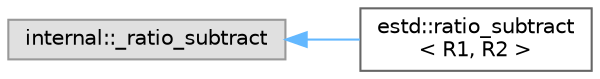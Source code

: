 digraph "Graphical Class Hierarchy"
{
 // LATEX_PDF_SIZE
  bgcolor="transparent";
  edge [fontname=Helvetica,fontsize=10,labelfontname=Helvetica,labelfontsize=10];
  node [fontname=Helvetica,fontsize=10,shape=box,height=0.2,width=0.4];
  rankdir="LR";
  Node0 [id="Node000000",label="internal::_ratio_subtract",height=0.2,width=0.4,color="grey60", fillcolor="#E0E0E0", style="filled",tooltip=" "];
  Node0 -> Node1 [id="edge140_Node000000_Node000001",dir="back",color="steelblue1",style="solid",tooltip=" "];
  Node1 [id="Node000001",label="estd::ratio_subtract\l\< R1, R2 \>",height=0.2,width=0.4,color="grey40", fillcolor="white", style="filled",URL="$d4/d0e/structestd_1_1ratio__subtract.html",tooltip=" "];
}
